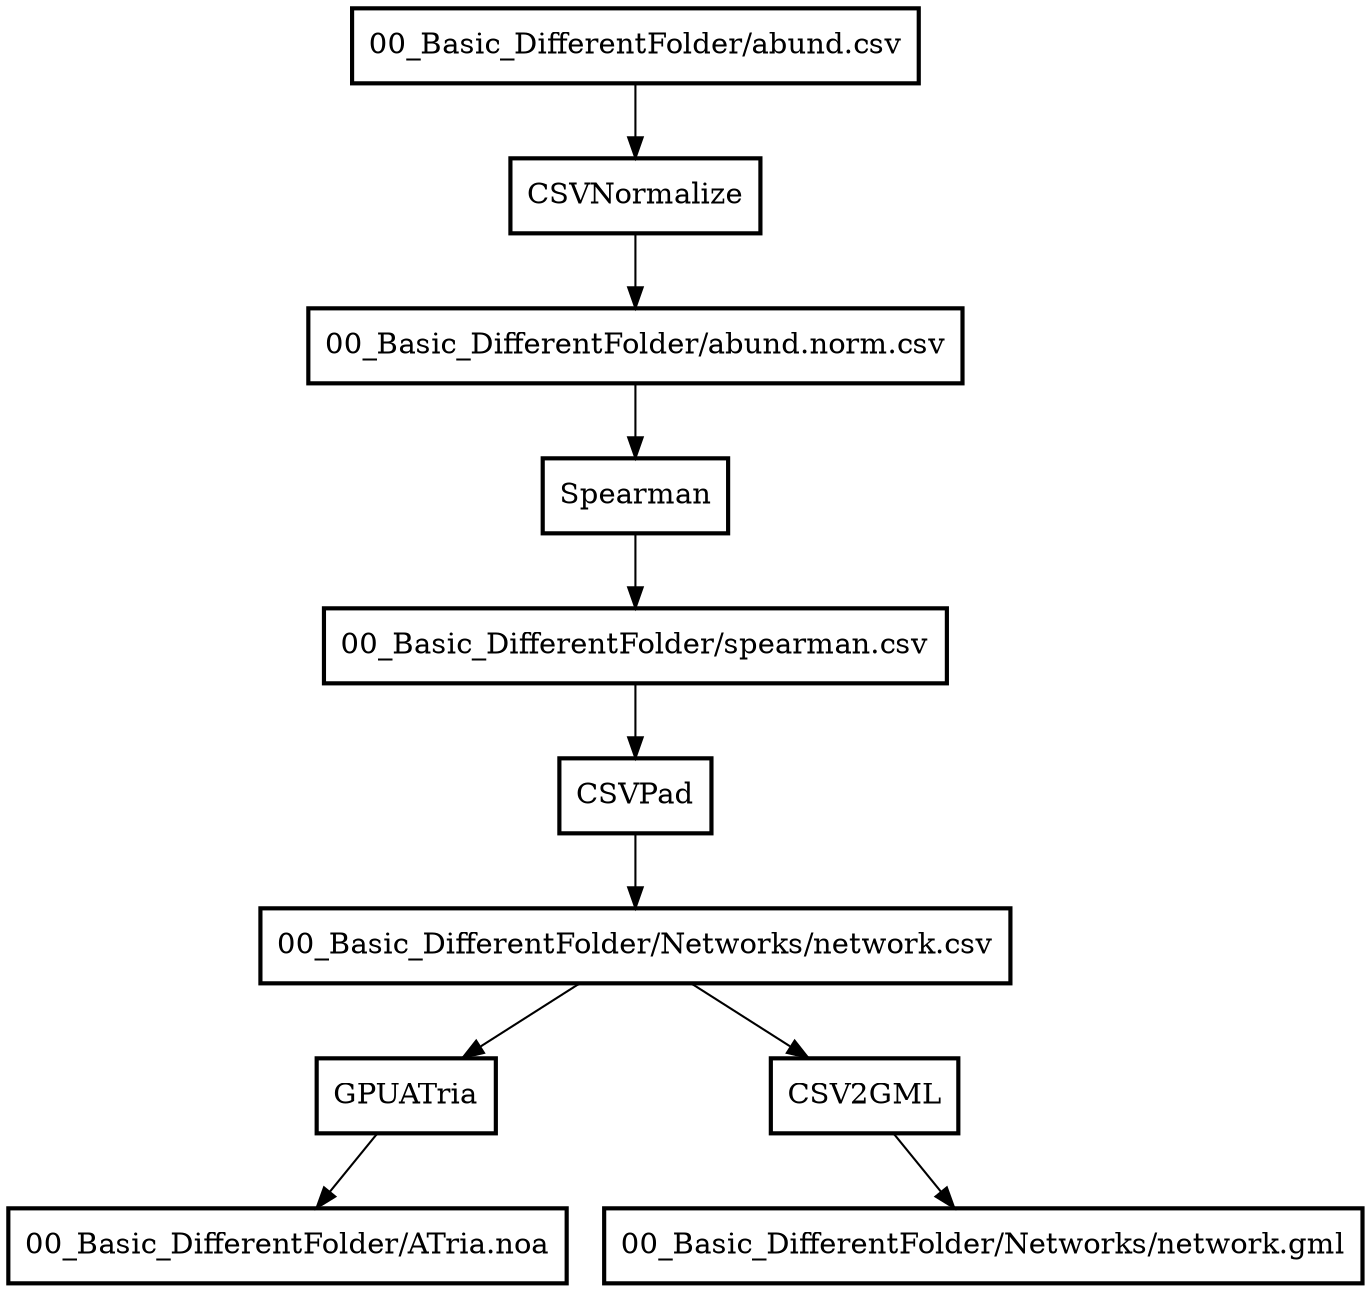 digraph G {
	node [style=bold, shape=box];
	"00_Basic_DifferentFolder/abund.csv"->"CSVNormalize"->"00_Basic_DifferentFolder/abund.norm.csv";
	"00_Basic_DifferentFolder/abund.norm.csv"->"Spearman"->"00_Basic_DifferentFolder/spearman.csv";
	"00_Basic_DifferentFolder/spearman.csv"->"CSVPad"->"00_Basic_DifferentFolder/Networks/network.csv";
	"00_Basic_DifferentFolder/Networks/network.csv"->"GPUATria"->"00_Basic_DifferentFolder/ATria.noa";
	"00_Basic_DifferentFolder/Networks/network.csv"->"CSV2GML"->"00_Basic_DifferentFolder/Networks/network.gml";
}
